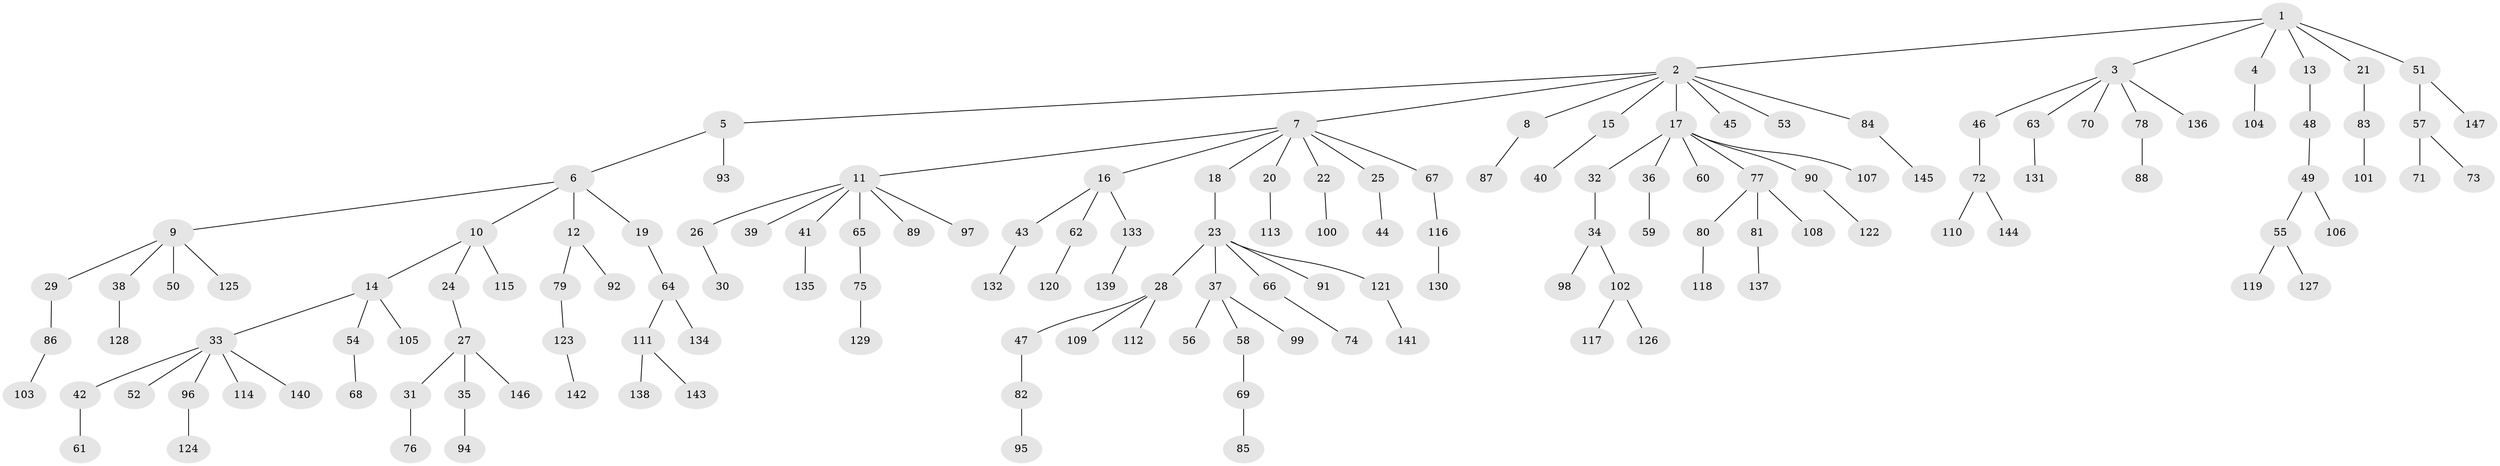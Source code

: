 // Generated by graph-tools (version 1.1) at 2025/50/03/09/25 03:50:25]
// undirected, 147 vertices, 146 edges
graph export_dot {
graph [start="1"]
  node [color=gray90,style=filled];
  1;
  2;
  3;
  4;
  5;
  6;
  7;
  8;
  9;
  10;
  11;
  12;
  13;
  14;
  15;
  16;
  17;
  18;
  19;
  20;
  21;
  22;
  23;
  24;
  25;
  26;
  27;
  28;
  29;
  30;
  31;
  32;
  33;
  34;
  35;
  36;
  37;
  38;
  39;
  40;
  41;
  42;
  43;
  44;
  45;
  46;
  47;
  48;
  49;
  50;
  51;
  52;
  53;
  54;
  55;
  56;
  57;
  58;
  59;
  60;
  61;
  62;
  63;
  64;
  65;
  66;
  67;
  68;
  69;
  70;
  71;
  72;
  73;
  74;
  75;
  76;
  77;
  78;
  79;
  80;
  81;
  82;
  83;
  84;
  85;
  86;
  87;
  88;
  89;
  90;
  91;
  92;
  93;
  94;
  95;
  96;
  97;
  98;
  99;
  100;
  101;
  102;
  103;
  104;
  105;
  106;
  107;
  108;
  109;
  110;
  111;
  112;
  113;
  114;
  115;
  116;
  117;
  118;
  119;
  120;
  121;
  122;
  123;
  124;
  125;
  126;
  127;
  128;
  129;
  130;
  131;
  132;
  133;
  134;
  135;
  136;
  137;
  138;
  139;
  140;
  141;
  142;
  143;
  144;
  145;
  146;
  147;
  1 -- 2;
  1 -- 3;
  1 -- 4;
  1 -- 13;
  1 -- 21;
  1 -- 51;
  2 -- 5;
  2 -- 7;
  2 -- 8;
  2 -- 15;
  2 -- 17;
  2 -- 45;
  2 -- 53;
  2 -- 84;
  3 -- 46;
  3 -- 63;
  3 -- 70;
  3 -- 78;
  3 -- 136;
  4 -- 104;
  5 -- 6;
  5 -- 93;
  6 -- 9;
  6 -- 10;
  6 -- 12;
  6 -- 19;
  7 -- 11;
  7 -- 16;
  7 -- 18;
  7 -- 20;
  7 -- 22;
  7 -- 25;
  7 -- 67;
  8 -- 87;
  9 -- 29;
  9 -- 38;
  9 -- 50;
  9 -- 125;
  10 -- 14;
  10 -- 24;
  10 -- 115;
  11 -- 26;
  11 -- 39;
  11 -- 41;
  11 -- 65;
  11 -- 89;
  11 -- 97;
  12 -- 79;
  12 -- 92;
  13 -- 48;
  14 -- 33;
  14 -- 54;
  14 -- 105;
  15 -- 40;
  16 -- 43;
  16 -- 62;
  16 -- 133;
  17 -- 32;
  17 -- 36;
  17 -- 60;
  17 -- 77;
  17 -- 90;
  17 -- 107;
  18 -- 23;
  19 -- 64;
  20 -- 113;
  21 -- 83;
  22 -- 100;
  23 -- 28;
  23 -- 37;
  23 -- 66;
  23 -- 91;
  23 -- 121;
  24 -- 27;
  25 -- 44;
  26 -- 30;
  27 -- 31;
  27 -- 35;
  27 -- 146;
  28 -- 47;
  28 -- 109;
  28 -- 112;
  29 -- 86;
  31 -- 76;
  32 -- 34;
  33 -- 42;
  33 -- 52;
  33 -- 96;
  33 -- 114;
  33 -- 140;
  34 -- 98;
  34 -- 102;
  35 -- 94;
  36 -- 59;
  37 -- 56;
  37 -- 58;
  37 -- 99;
  38 -- 128;
  41 -- 135;
  42 -- 61;
  43 -- 132;
  46 -- 72;
  47 -- 82;
  48 -- 49;
  49 -- 55;
  49 -- 106;
  51 -- 57;
  51 -- 147;
  54 -- 68;
  55 -- 119;
  55 -- 127;
  57 -- 71;
  57 -- 73;
  58 -- 69;
  62 -- 120;
  63 -- 131;
  64 -- 111;
  64 -- 134;
  65 -- 75;
  66 -- 74;
  67 -- 116;
  69 -- 85;
  72 -- 110;
  72 -- 144;
  75 -- 129;
  77 -- 80;
  77 -- 81;
  77 -- 108;
  78 -- 88;
  79 -- 123;
  80 -- 118;
  81 -- 137;
  82 -- 95;
  83 -- 101;
  84 -- 145;
  86 -- 103;
  90 -- 122;
  96 -- 124;
  102 -- 117;
  102 -- 126;
  111 -- 138;
  111 -- 143;
  116 -- 130;
  121 -- 141;
  123 -- 142;
  133 -- 139;
}
